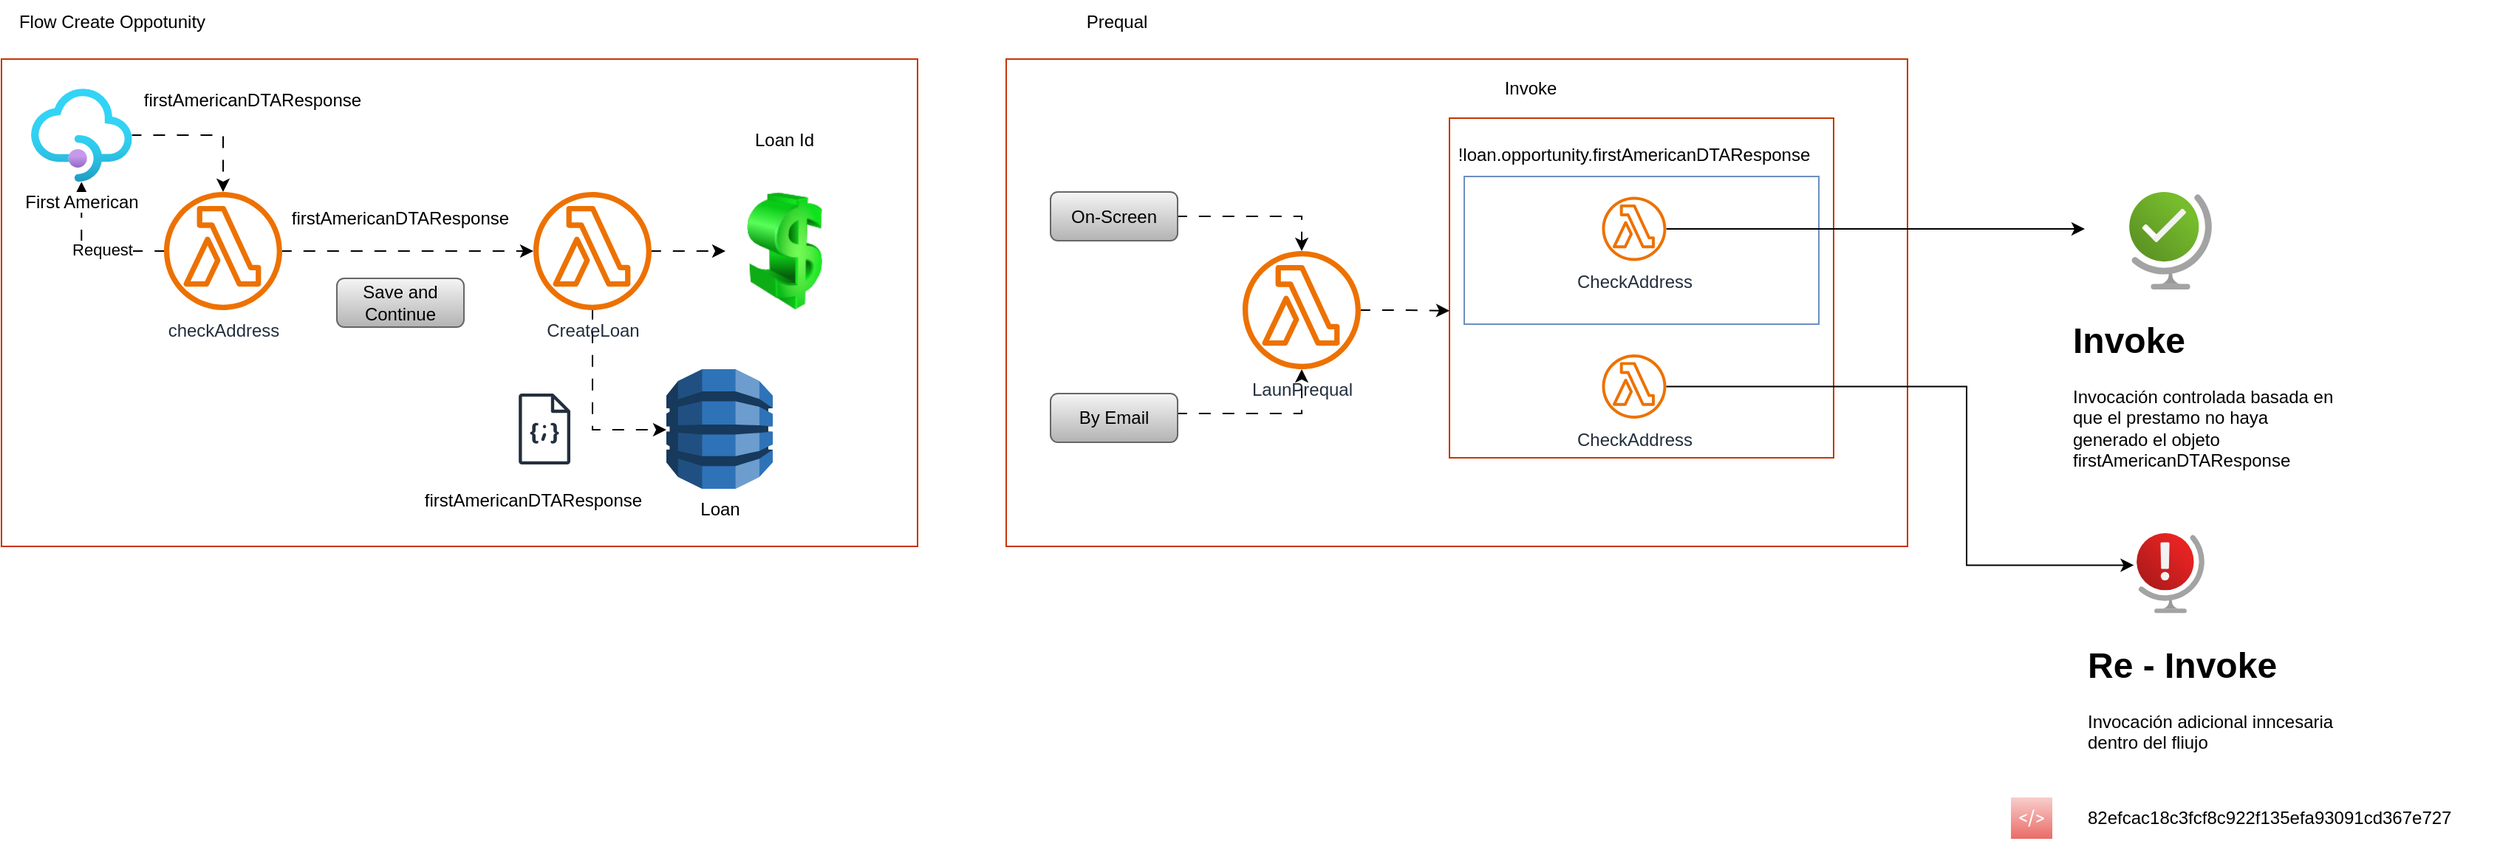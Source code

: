 <mxfile version="27.0.4">
  <diagram name="Página-1" id="OoQFP4i5ENAfzg6p3-Mr">
    <mxGraphModel dx="1968" dy="674" grid="1" gridSize="10" guides="1" tooltips="1" connect="1" arrows="1" fold="1" page="1" pageScale="1" pageWidth="2339" pageHeight="3300" math="0" shadow="0">
      <root>
        <mxCell id="0" />
        <mxCell id="1" parent="0" />
        <mxCell id="Q_g-mYulyTmbEGPXeWd7-37" value="" style="rounded=0;whiteSpace=wrap;html=1;fillColor=none;gradientColor=#7ea6e0;strokeColor=#6c8ebf;" vertex="1" parent="1">
          <mxGeometry x="1380" y="229.5" width="240" height="100" as="geometry" />
        </mxCell>
        <mxCell id="Q_g-mYulyTmbEGPXeWd7-2" value="" style="rounded=0;whiteSpace=wrap;html=1;fillColor=none;fontColor=#000000;strokeColor=#C73500;" vertex="1" parent="1">
          <mxGeometry x="390" y="150" width="620" height="330" as="geometry" />
        </mxCell>
        <mxCell id="Q_g-mYulyTmbEGPXeWd7-6" style="edgeStyle=orthogonalEdgeStyle;rounded=0;orthogonalLoop=1;jettySize=auto;html=1;flowAnimation=1;" edge="1" parent="1" source="Q_g-mYulyTmbEGPXeWd7-1" target="Q_g-mYulyTmbEGPXeWd7-5">
          <mxGeometry relative="1" as="geometry" />
        </mxCell>
        <mxCell id="Q_g-mYulyTmbEGPXeWd7-9" value="Request" style="edgeLabel;html=1;align=center;verticalAlign=middle;resizable=0;points=[];" vertex="1" connectable="0" parent="Q_g-mYulyTmbEGPXeWd7-6">
          <mxGeometry x="-0.182" y="-1" relative="1" as="geometry">
            <mxPoint as="offset" />
          </mxGeometry>
        </mxCell>
        <mxCell id="Q_g-mYulyTmbEGPXeWd7-15" style="edgeStyle=orthogonalEdgeStyle;rounded=0;orthogonalLoop=1;jettySize=auto;html=1;flowAnimation=1;" edge="1" parent="1" source="Q_g-mYulyTmbEGPXeWd7-1" target="Q_g-mYulyTmbEGPXeWd7-14">
          <mxGeometry relative="1" as="geometry">
            <Array as="points">
              <mxPoint x="710" y="280" />
              <mxPoint x="710" y="280" />
            </Array>
          </mxGeometry>
        </mxCell>
        <mxCell id="Q_g-mYulyTmbEGPXeWd7-1" value="checkAddress" style="sketch=0;outlineConnect=0;fontColor=#232F3E;gradientColor=none;fillColor=#ED7100;strokeColor=none;dashed=0;verticalLabelPosition=bottom;verticalAlign=top;align=center;html=1;fontSize=12;fontStyle=0;aspect=fixed;pointerEvents=1;shape=mxgraph.aws4.lambda_function;" vertex="1" parent="1">
          <mxGeometry x="500" y="240" width="80" height="80" as="geometry" />
        </mxCell>
        <mxCell id="Q_g-mYulyTmbEGPXeWd7-4" value="Flow Create Oppotunity" style="text;html=1;align=center;verticalAlign=middle;whiteSpace=wrap;rounded=0;" vertex="1" parent="1">
          <mxGeometry x="390" y="110" width="150" height="30" as="geometry" />
        </mxCell>
        <mxCell id="Q_g-mYulyTmbEGPXeWd7-7" style="edgeStyle=orthogonalEdgeStyle;rounded=0;orthogonalLoop=1;jettySize=auto;html=1;flowAnimation=1;" edge="1" parent="1" source="Q_g-mYulyTmbEGPXeWd7-5" target="Q_g-mYulyTmbEGPXeWd7-1">
          <mxGeometry relative="1" as="geometry" />
        </mxCell>
        <mxCell id="Q_g-mYulyTmbEGPXeWd7-5" value="First Americ&lt;span style=&quot;background-color: light-dark(#ffffff, var(--ge-dark-color, #121212)); color: light-dark(rgb(0, 0, 0), rgb(255, 255, 255));&quot;&gt;an&lt;/span&gt;" style="image;aspect=fixed;html=1;points=[];align=center;fontSize=12;image=img/lib/azure2/app_services/API_Management_Services.svg;" vertex="1" parent="1">
          <mxGeometry x="410" y="170" width="68.33" height="63.08" as="geometry" />
        </mxCell>
        <mxCell id="Q_g-mYulyTmbEGPXeWd7-10" value="&lt;div&gt;firstAmericanDTAResponse&lt;/div&gt;&lt;div&gt;&lt;br&gt;&lt;/div&gt;" style="text;html=1;align=center;verticalAlign=middle;whiteSpace=wrap;rounded=0;" vertex="1" parent="1">
          <mxGeometry x="530" y="170" width="60" height="30" as="geometry" />
        </mxCell>
        <mxCell id="Q_g-mYulyTmbEGPXeWd7-12" value="" style="rounded=0;whiteSpace=wrap;html=1;fillColor=none;fontColor=#000000;strokeColor=#C73500;" vertex="1" parent="1">
          <mxGeometry x="1070" y="150" width="610" height="330" as="geometry" />
        </mxCell>
        <mxCell id="Q_g-mYulyTmbEGPXeWd7-13" value="Prequal" style="text;html=1;align=center;verticalAlign=middle;whiteSpace=wrap;rounded=0;" vertex="1" parent="1">
          <mxGeometry x="1070" y="110" width="150" height="30" as="geometry" />
        </mxCell>
        <mxCell id="Q_g-mYulyTmbEGPXeWd7-19" style="edgeStyle=orthogonalEdgeStyle;rounded=0;orthogonalLoop=1;jettySize=auto;html=1;flowAnimation=1;" edge="1" parent="1" source="Q_g-mYulyTmbEGPXeWd7-14" target="Q_g-mYulyTmbEGPXeWd7-18">
          <mxGeometry relative="1" as="geometry">
            <Array as="points">
              <mxPoint x="790" y="401" />
            </Array>
          </mxGeometry>
        </mxCell>
        <mxCell id="Q_g-mYulyTmbEGPXeWd7-25" style="edgeStyle=orthogonalEdgeStyle;rounded=0;orthogonalLoop=1;jettySize=auto;html=1;flowAnimation=1;" edge="1" parent="1" source="Q_g-mYulyTmbEGPXeWd7-14" target="Q_g-mYulyTmbEGPXeWd7-24">
          <mxGeometry relative="1" as="geometry" />
        </mxCell>
        <mxCell id="Q_g-mYulyTmbEGPXeWd7-14" value="CreateLoan" style="sketch=0;outlineConnect=0;fontColor=#232F3E;gradientColor=none;fillColor=#ED7100;strokeColor=none;dashed=0;verticalLabelPosition=bottom;verticalAlign=top;align=center;html=1;fontSize=12;fontStyle=0;aspect=fixed;pointerEvents=1;shape=mxgraph.aws4.lambda_function;" vertex="1" parent="1">
          <mxGeometry x="750" y="240" width="80" height="80" as="geometry" />
        </mxCell>
        <mxCell id="Q_g-mYulyTmbEGPXeWd7-16" value="&lt;div&gt;firstAmericanDTAResponse&lt;/div&gt;&lt;div&gt;&lt;br&gt;&lt;/div&gt;" style="text;html=1;align=center;verticalAlign=middle;whiteSpace=wrap;rounded=0;" vertex="1" parent="1">
          <mxGeometry x="630" y="250" width="60" height="30" as="geometry" />
        </mxCell>
        <mxCell id="Q_g-mYulyTmbEGPXeWd7-17" value="Save and Continue" style="rounded=1;fillColor=#f5f5f5;strokeColor=#666666;html=1;whiteSpace=wrap;align=center;verticalAlign=middle;fontStyle=0;fontSize=12;sketch=0;gradientColor=#b3b3b3;" vertex="1" parent="1">
          <mxGeometry x="617" y="298.5" width="86" height="33" as="geometry" />
        </mxCell>
        <mxCell id="Q_g-mYulyTmbEGPXeWd7-18" value="Loan" style="outlineConnect=0;dashed=0;verticalLabelPosition=bottom;verticalAlign=top;align=center;html=1;shape=mxgraph.aws3.dynamo_db;fillColor=#2E73B8;gradientColor=none;" vertex="1" parent="1">
          <mxGeometry x="840" y="360" width="72" height="81" as="geometry" />
        </mxCell>
        <mxCell id="Q_g-mYulyTmbEGPXeWd7-20" value="" style="sketch=0;outlineConnect=0;fontColor=#232F3E;gradientColor=none;fillColor=#232F3D;strokeColor=none;dashed=0;verticalLabelPosition=bottom;verticalAlign=top;align=center;html=1;fontSize=12;fontStyle=0;aspect=fixed;pointerEvents=1;shape=mxgraph.aws4.json_script;" vertex="1" parent="1">
          <mxGeometry x="740" y="376.5" width="35.08" height="48" as="geometry" />
        </mxCell>
        <mxCell id="Q_g-mYulyTmbEGPXeWd7-21" value="&lt;div&gt;firstAmericanDTAResponse&lt;/div&gt;&lt;div&gt;&lt;br&gt;&lt;/div&gt;" style="text;html=1;align=center;verticalAlign=middle;whiteSpace=wrap;rounded=0;" vertex="1" parent="1">
          <mxGeometry x="720" y="441" width="60" height="30" as="geometry" />
        </mxCell>
        <mxCell id="Q_g-mYulyTmbEGPXeWd7-24" value="" style="image;html=1;image=img/lib/clip_art/finance/Dollar_128x128.png" vertex="1" parent="1">
          <mxGeometry x="880" y="240" width="80" height="80" as="geometry" />
        </mxCell>
        <mxCell id="Q_g-mYulyTmbEGPXeWd7-26" value="Loan Id" style="text;html=1;align=center;verticalAlign=middle;whiteSpace=wrap;rounded=0;" vertex="1" parent="1">
          <mxGeometry x="890" y="190" width="60" height="30" as="geometry" />
        </mxCell>
        <mxCell id="Q_g-mYulyTmbEGPXeWd7-30" style="edgeStyle=orthogonalEdgeStyle;rounded=0;orthogonalLoop=1;jettySize=auto;html=1;flowAnimation=1;" edge="1" parent="1" source="Q_g-mYulyTmbEGPXeWd7-27" target="Q_g-mYulyTmbEGPXeWd7-29">
          <mxGeometry relative="1" as="geometry">
            <Array as="points">
              <mxPoint x="1270" y="257" />
            </Array>
          </mxGeometry>
        </mxCell>
        <mxCell id="Q_g-mYulyTmbEGPXeWd7-27" value="On-Screen" style="rounded=1;fillColor=#f5f5f5;strokeColor=#666666;html=1;whiteSpace=wrap;align=center;verticalAlign=middle;fontStyle=0;fontSize=12;sketch=0;gradientColor=#b3b3b3;" vertex="1" parent="1">
          <mxGeometry x="1100" y="240" width="86" height="33" as="geometry" />
        </mxCell>
        <mxCell id="Q_g-mYulyTmbEGPXeWd7-31" style="edgeStyle=orthogonalEdgeStyle;rounded=0;orthogonalLoop=1;jettySize=auto;html=1;flowAnimation=1;" edge="1" parent="1" source="Q_g-mYulyTmbEGPXeWd7-28" target="Q_g-mYulyTmbEGPXeWd7-29">
          <mxGeometry relative="1" as="geometry">
            <Array as="points">
              <mxPoint x="1270" y="390" />
            </Array>
          </mxGeometry>
        </mxCell>
        <mxCell id="Q_g-mYulyTmbEGPXeWd7-28" value="By Email" style="rounded=1;fillColor=#f5f5f5;strokeColor=#666666;html=1;whiteSpace=wrap;align=center;verticalAlign=middle;fontStyle=0;fontSize=12;sketch=0;gradientColor=#b3b3b3;" vertex="1" parent="1">
          <mxGeometry x="1100" y="376.5" width="86" height="33" as="geometry" />
        </mxCell>
        <mxCell id="Q_g-mYulyTmbEGPXeWd7-29" value="LaunPrequal" style="sketch=0;outlineConnect=0;fontColor=#232F3E;gradientColor=none;fillColor=#ED7100;strokeColor=none;dashed=0;verticalLabelPosition=bottom;verticalAlign=top;align=center;html=1;fontSize=12;fontStyle=0;aspect=fixed;pointerEvents=1;shape=mxgraph.aws4.lambda_function;" vertex="1" parent="1">
          <mxGeometry x="1230" y="280" width="80" height="80" as="geometry" />
        </mxCell>
        <mxCell id="Q_g-mYulyTmbEGPXeWd7-32" value="" style="rounded=0;whiteSpace=wrap;html=1;fillColor=none;fontColor=#000000;strokeColor=#C73500;" vertex="1" parent="1">
          <mxGeometry x="1370" y="190" width="260" height="230" as="geometry" />
        </mxCell>
        <mxCell id="Q_g-mYulyTmbEGPXeWd7-33" value="Invoke" style="text;html=1;align=center;verticalAlign=middle;whiteSpace=wrap;rounded=0;" vertex="1" parent="1">
          <mxGeometry x="1370" y="160" width="110" height="20" as="geometry" />
        </mxCell>
        <mxCell id="Q_g-mYulyTmbEGPXeWd7-34" style="edgeStyle=orthogonalEdgeStyle;rounded=0;orthogonalLoop=1;jettySize=auto;html=1;entryX=0;entryY=0.567;entryDx=0;entryDy=0;entryPerimeter=0;flowAnimation=1;" edge="1" parent="1" source="Q_g-mYulyTmbEGPXeWd7-29" target="Q_g-mYulyTmbEGPXeWd7-32">
          <mxGeometry relative="1" as="geometry" />
        </mxCell>
        <mxCell id="Q_g-mYulyTmbEGPXeWd7-42" style="edgeStyle=orthogonalEdgeStyle;rounded=0;orthogonalLoop=1;jettySize=auto;html=1;flowAnimation=0;" edge="1" parent="1" source="Q_g-mYulyTmbEGPXeWd7-35">
          <mxGeometry relative="1" as="geometry">
            <mxPoint x="1800" y="265" as="targetPoint" />
          </mxGeometry>
        </mxCell>
        <mxCell id="Q_g-mYulyTmbEGPXeWd7-35" value="CheckAddress" style="sketch=0;outlineConnect=0;fontColor=#232F3E;gradientColor=none;fillColor=#ED7100;strokeColor=none;dashed=0;verticalLabelPosition=bottom;verticalAlign=top;align=center;html=1;fontSize=12;fontStyle=0;aspect=fixed;pointerEvents=1;shape=mxgraph.aws4.lambda_function;" vertex="1" parent="1">
          <mxGeometry x="1473.25" y="243.25" width="43.5" height="43.5" as="geometry" />
        </mxCell>
        <mxCell id="Q_g-mYulyTmbEGPXeWd7-38" value="!loan.opportunity.firstAmericanDTAResponse" style="text;html=1;align=center;verticalAlign=middle;whiteSpace=wrap;rounded=0;" vertex="1" parent="1">
          <mxGeometry x="1440" y="200" width="110" height="30" as="geometry" />
        </mxCell>
        <mxCell id="Q_g-mYulyTmbEGPXeWd7-39" value="CheckAddress" style="sketch=0;outlineConnect=0;fontColor=#232F3E;gradientColor=none;fillColor=#ED7100;strokeColor=none;dashed=0;verticalLabelPosition=bottom;verticalAlign=top;align=center;html=1;fontSize=12;fontStyle=0;aspect=fixed;pointerEvents=1;shape=mxgraph.aws4.lambda_function;" vertex="1" parent="1">
          <mxGeometry x="1473.25" y="350" width="43.5" height="43.5" as="geometry" />
        </mxCell>
        <mxCell id="Q_g-mYulyTmbEGPXeWd7-40" value="" style="image;aspect=fixed;html=1;points=[];align=center;fontSize=12;image=img/lib/azure2/general/Globe_Error.svg;" vertex="1" parent="1">
          <mxGeometry x="1835" y="471" width="46" height="54.21" as="geometry" />
        </mxCell>
        <mxCell id="Q_g-mYulyTmbEGPXeWd7-43" value="" style="image;aspect=fixed;html=1;points=[];align=center;fontSize=12;image=img/lib/azure2/general/Globe_Success.svg;" vertex="1" parent="1">
          <mxGeometry x="1830" y="240" width="56.0" height="66" as="geometry" />
        </mxCell>
        <mxCell id="Q_g-mYulyTmbEGPXeWd7-45" value="&lt;h1 style=&quot;margin-top: 0px;&quot;&gt;Invoke&lt;/h1&gt;&lt;p&gt;Invocación controlada basada en que el prestamo no haya generado el objeto&amp;nbsp;&lt;br&gt;&lt;span style=&quot;background-color: transparent; color: light-dark(rgb(0, 0, 0), rgb(255, 255, 255));&quot;&gt;firstAmericanDTAResponse&lt;/span&gt;&lt;/p&gt;&lt;div&gt;&lt;br style=&quot;text-align: center;&quot;&gt;&lt;/div&gt;" style="text;html=1;whiteSpace=wrap;overflow=hidden;rounded=0;" vertex="1" parent="1">
          <mxGeometry x="1790" y="320" width="180" height="120" as="geometry" />
        </mxCell>
        <mxCell id="Q_g-mYulyTmbEGPXeWd7-46" style="edgeStyle=orthogonalEdgeStyle;rounded=0;orthogonalLoop=1;jettySize=auto;html=1;entryX=-0.039;entryY=0.401;entryDx=0;entryDy=0;entryPerimeter=0;" edge="1" parent="1" source="Q_g-mYulyTmbEGPXeWd7-39" target="Q_g-mYulyTmbEGPXeWd7-40">
          <mxGeometry relative="1" as="geometry">
            <Array as="points">
              <mxPoint x="1720" y="372" />
              <mxPoint x="1720" y="493" />
            </Array>
          </mxGeometry>
        </mxCell>
        <mxCell id="Q_g-mYulyTmbEGPXeWd7-47" value="&lt;h1 style=&quot;margin-top: 0px;&quot;&gt;Re - Invoke&lt;/h1&gt;&lt;p&gt;Invocación adicional inncesaria dentro del fliujo&lt;/p&gt;&lt;div&gt;&lt;br style=&quot;text-align: center;&quot;&gt;&lt;/div&gt;" style="text;html=1;whiteSpace=wrap;overflow=hidden;rounded=0;" vertex="1" parent="1">
          <mxGeometry x="1800" y="540" width="180" height="120" as="geometry" />
        </mxCell>
        <mxCell id="Q_g-mYulyTmbEGPXeWd7-48" value="82efcac18c3fcf8c922f135efa93091cd367e727" style="text;whiteSpace=wrap;" vertex="1" parent="1">
          <mxGeometry x="1800" y="650" width="280" height="40" as="geometry" />
        </mxCell>
        <mxCell id="Q_g-mYulyTmbEGPXeWd7-49" value="" style="sketch=0;pointerEvents=1;shadow=0;dashed=0;html=1;strokeColor=#b85450;fillColor=#f8cecc;labelPosition=center;verticalLabelPosition=bottom;verticalAlign=top;align=center;outlineConnect=0;shape=mxgraph.veeam2.command_line;gradientColor=#ea6b66;" vertex="1" parent="1">
          <mxGeometry x="1750" y="650" width="28.0" height="28.0" as="geometry" />
        </mxCell>
      </root>
    </mxGraphModel>
  </diagram>
</mxfile>
